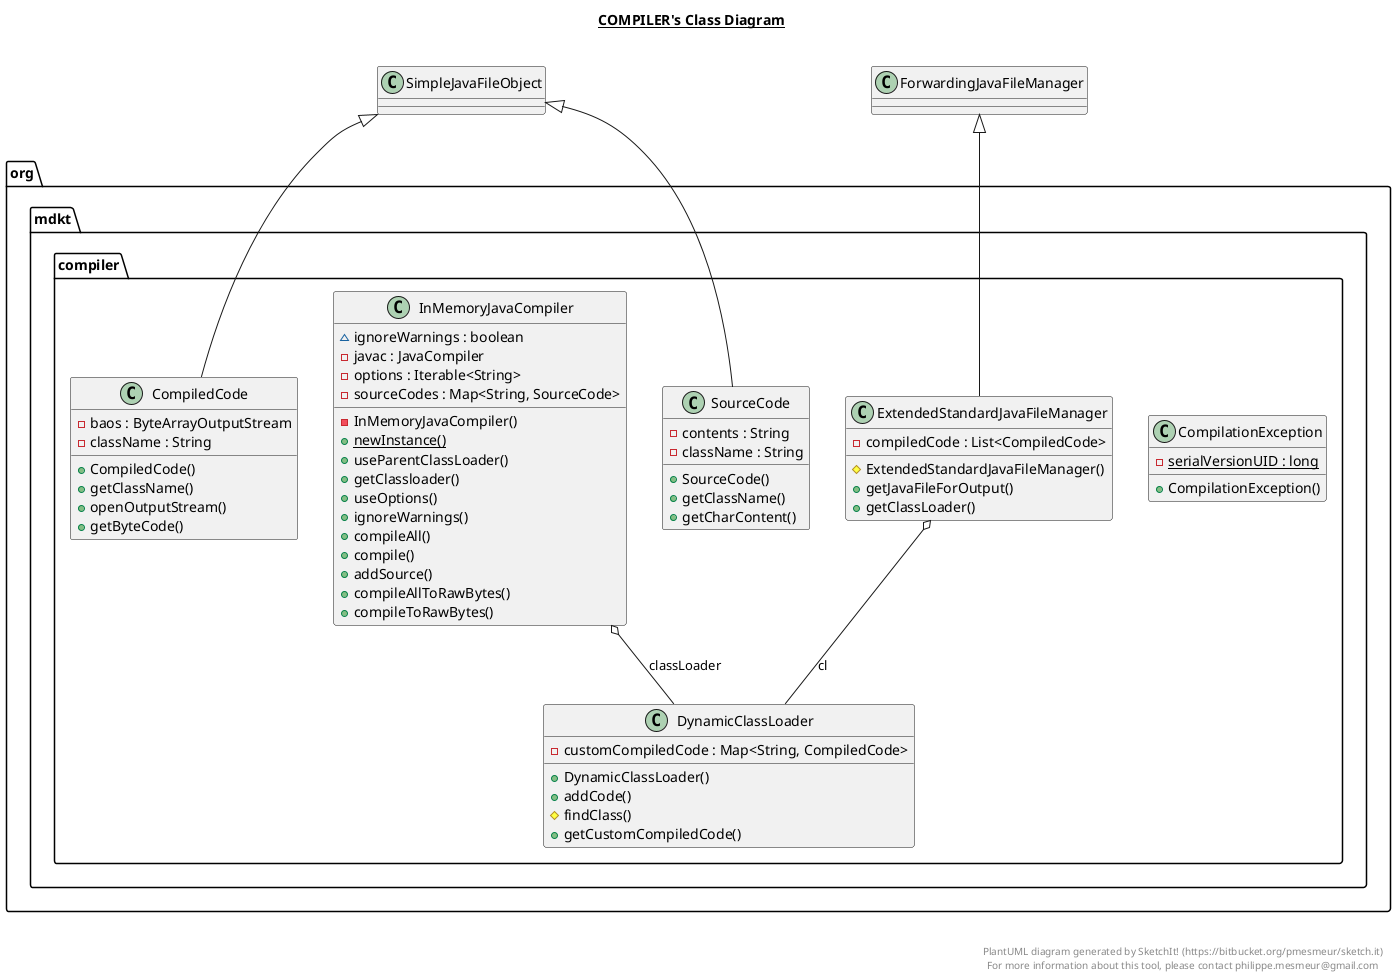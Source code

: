 @startuml

title __COMPILER's Class Diagram__\n

  package org.mdkt.compiler {
    class CompilationException {
        {static} - serialVersionUID : long
        + CompilationException()
    }
  }
  

  package org.mdkt.compiler {
    class CompiledCode {
        - baos : ByteArrayOutputStream
        - className : String
        + CompiledCode()
        + getClassName()
        + openOutputStream()
        + getByteCode()
    }
  }
  

  package org.mdkt.compiler {
    class DynamicClassLoader {
        - customCompiledCode : Map<String, CompiledCode>
        + DynamicClassLoader()
        + addCode()
        # findClass()
        + getCustomCompiledCode()
    }
  }
  

  package org.mdkt.compiler {
    class ExtendedStandardJavaFileManager {
        - compiledCode : List<CompiledCode>
        # ExtendedStandardJavaFileManager()
        + getJavaFileForOutput()
        + getClassLoader()
    }
  }
  

  package org.mdkt.compiler {
    class InMemoryJavaCompiler {
        ~ ignoreWarnings : boolean
        - javac : JavaCompiler
        - options : Iterable<String>
        - sourceCodes : Map<String, SourceCode>
        - InMemoryJavaCompiler()
        {static} + newInstance()
        + useParentClassLoader()
        + getClassloader()
        + useOptions()
        + ignoreWarnings()
        + compileAll()
        + compile()
        + addSource()
        + compileAllToRawBytes()
        + compileToRawBytes()
    }
  }
  

  package org.mdkt.compiler {
    class SourceCode {
        - contents : String
        - className : String
        + SourceCode()
        + getClassName()
        + getCharContent()
    }
  }
  

  CompiledCode -up-|> SimpleJavaFileObject
  ExtendedStandardJavaFileManager -up-|> ForwardingJavaFileManager
  ExtendedStandardJavaFileManager o-- DynamicClassLoader : cl
  InMemoryJavaCompiler o-- DynamicClassLoader : classLoader
  SourceCode -up-|> SimpleJavaFileObject


right footer


PlantUML diagram generated by SketchIt! (https://bitbucket.org/pmesmeur/sketch.it)
For more information about this tool, please contact philippe.mesmeur@gmail.com
endfooter

@enduml
